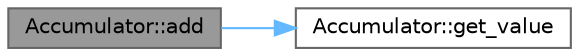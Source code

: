 digraph "Accumulator::add"
{
 // LATEX_PDF_SIZE
  bgcolor="transparent";
  edge [fontname=Helvetica,fontsize=10,labelfontname=Helvetica,labelfontsize=10];
  node [fontname=Helvetica,fontsize=10,shape=box,height=0.2,width=0.4];
  rankdir="LR";
  Node1 [label="Accumulator::add",height=0.2,width=0.4,color="gray40", fillcolor="grey60", style="filled", fontcolor="black",tooltip="add value to the accumulator"];
  Node1 -> Node2 [color="steelblue1",style="solid"];
  Node2 [label="Accumulator::get_value",height=0.2,width=0.4,color="grey40", fillcolor="white", style="filled",URL="$class_accumulator.html#a8003726940469217412ea89ec33fbc2b",tooltip=" "];
}
